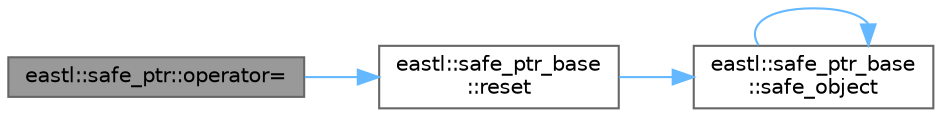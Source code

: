 digraph "eastl::safe_ptr::operator="
{
 // LATEX_PDF_SIZE
  bgcolor="transparent";
  edge [fontname=Helvetica,fontsize=10,labelfontname=Helvetica,labelfontsize=10];
  node [fontname=Helvetica,fontsize=10,shape=box,height=0.2,width=0.4];
  rankdir="LR";
  Node1 [id="Node000001",label="eastl::safe_ptr::operator=",height=0.2,width=0.4,color="gray40", fillcolor="grey60", style="filled", fontcolor="black",tooltip="Copy constructor."];
  Node1 -> Node2 [id="edge4_Node000001_Node000002",color="steelblue1",style="solid",tooltip=" "];
  Node2 [id="Node000002",label="eastl::safe_ptr_base\l::reset",height=0.2,width=0.4,color="grey40", fillcolor="white", style="filled",URL="$classeastl_1_1safe__ptr__base.html#a784b6cd7e9e59121b53f26d2c59eb595",tooltip="Returns true if mpObject is NULL."];
  Node2 -> Node3 [id="edge5_Node000002_Node000003",color="steelblue1",style="solid",tooltip=" "];
  Node3 [id="Node000003",label="eastl::safe_ptr_base\l::safe_object",height=0.2,width=0.4,color="grey40", fillcolor="white", style="filled",URL="$classeastl_1_1safe__ptr__base.html#ad50363e9961b13360bec09ab329804b0",tooltip=" "];
  Node3 -> Node3 [id="edge6_Node000003_Node000003",color="steelblue1",style="solid",tooltip=" "];
}

